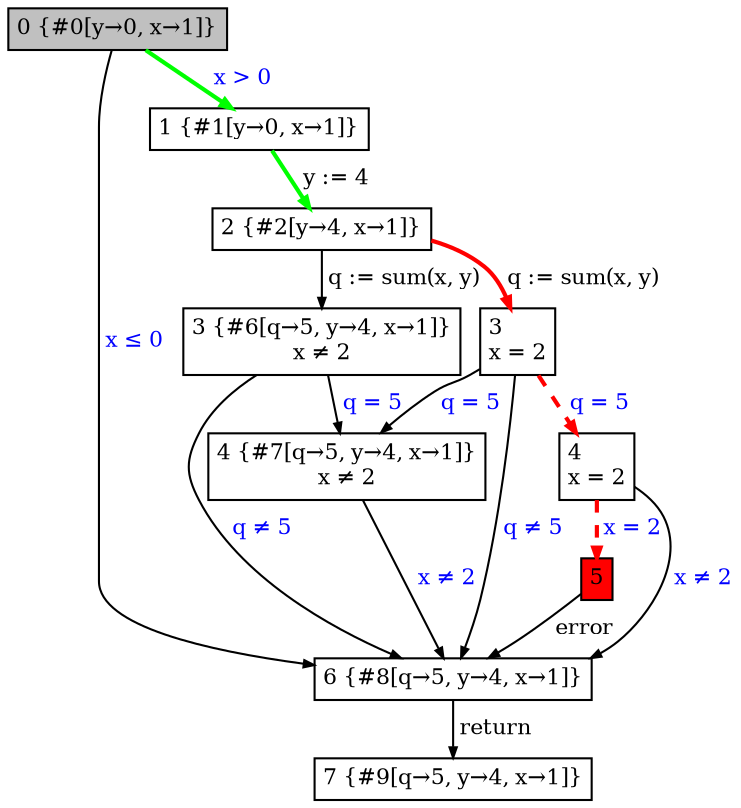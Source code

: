 digraph {
	ranksep=0.10
	nodesep=0.12
	node[fontsize=10.5,shape=box,height=0.02,width=0.02,margin="0.05,0.05"]
	edge[fontsize=10.5,arrowsize=0.5]

	0 [label="0 {#0[y→0, x→1]}",style=filled,fillcolor=gray]
	1 [label="7 {#9[q→5, y→4, x→1]}"]
	2 [label="5",style=filled,fillcolor=red]
	3 [label="2 {#2[y→4, x→1]}"]
	4 [label="6 {#8[q→5, y→4, x→1]}"]
	5 [label="3 {#6[q→5, y→4, x→1]}\lx ≠ 2"]
	6 [label="4 {#7[q→5, y→4, x→1]}\lx ≠ 2"]
	7 [label="4\lx = 2"]
	8 [label="3\lx = 2"]
	9 [label="1 {#1[y→0, x→1]}"]

	3->5[label=" q := sum(x, y)"]
	5->6[label=" q = 5",fontcolor="#0000FF"]
	8->7[label=" q = 5",fontcolor="#0000FF", color="#FF0000", style="bold,dashed"]
	0->4[label=" x ≤ 0",fontcolor="#0000FF"]
	7->2[label=" x = 2",fontcolor="#0000FF", color="#FF0000", style="bold,dashed"]
	4->1[label=" return"]
	0->9[label=" x > 0",fontcolor="#0000FF", color="#00FF00", style="bold"]
	2->4[label=" error"]
	9->3[label=" y := 4", color="#00FF00", style="bold"]
	8->4[label=" q ≠ 5",fontcolor="#0000FF"]
	5->4[label=" q ≠ 5",fontcolor="#0000FF"]
	6->4[label=" x ≠ 2",fontcolor="#0000FF"]
	8->6[label=" q = 5",fontcolor="#0000FF"]
	7->4[label=" x ≠ 2",fontcolor="#0000FF"]
	3->8[label=" q := sum(x, y)", color="#FF0000", style="bold"]
}